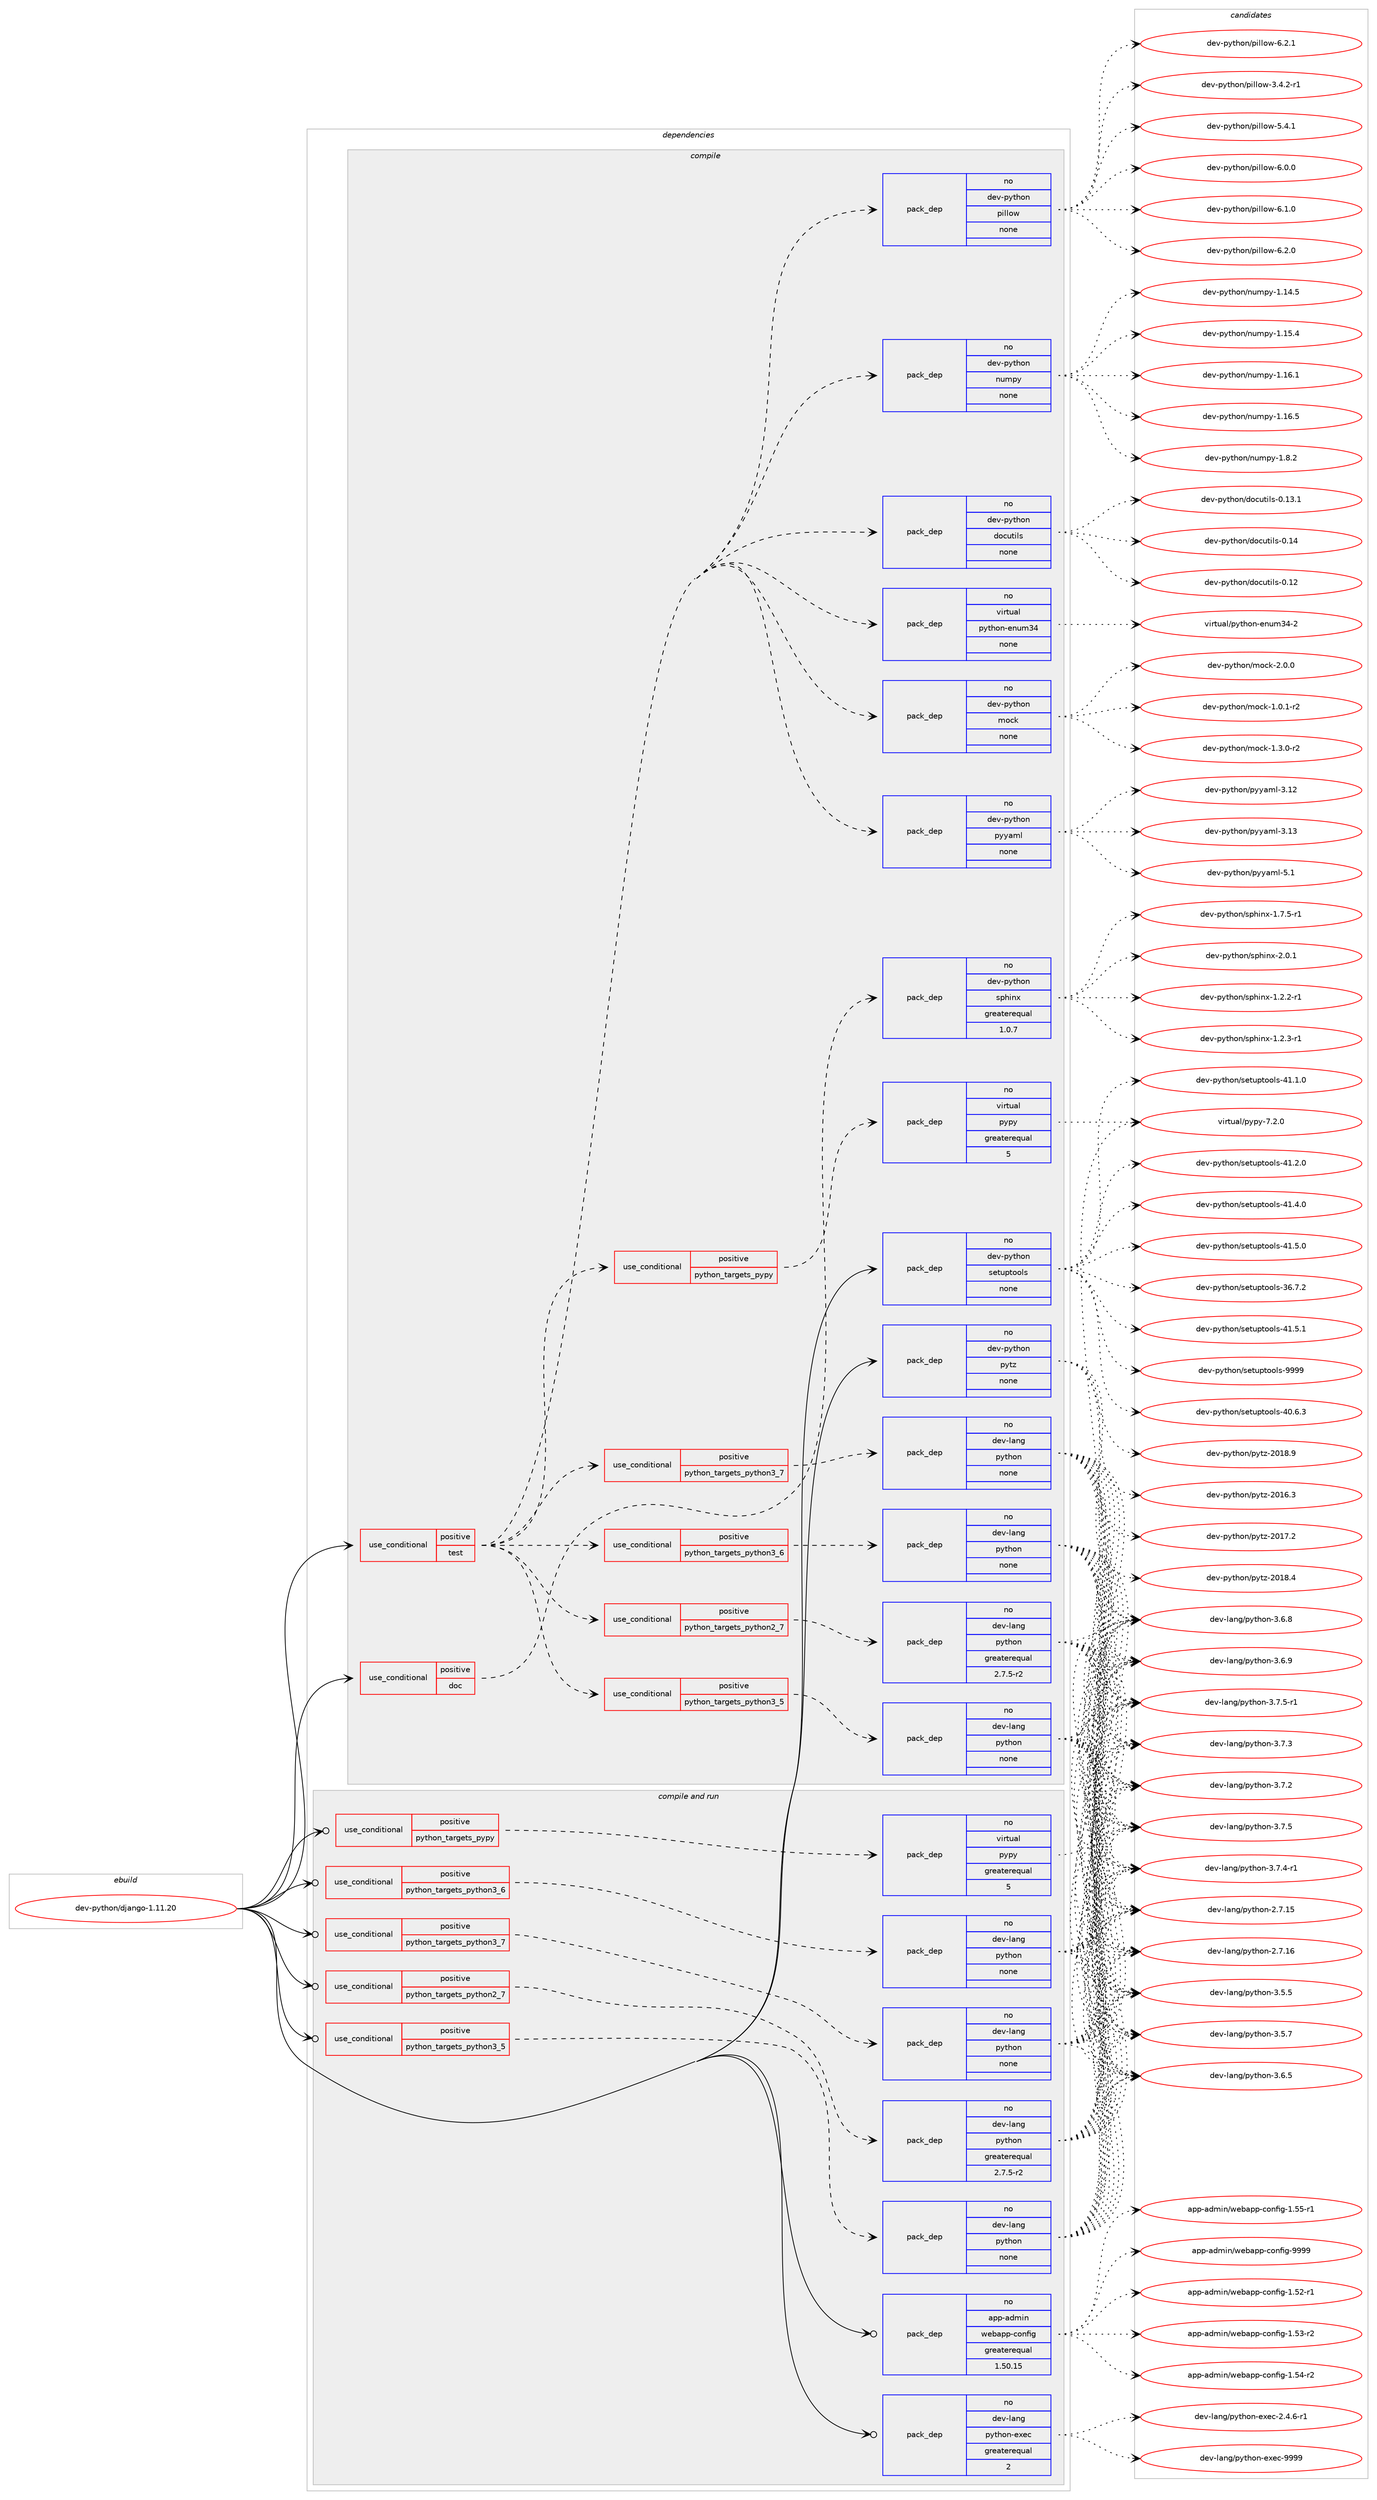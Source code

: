digraph prolog {

# *************
# Graph options
# *************

newrank=true;
concentrate=true;
compound=true;
graph [rankdir=LR,fontname=Helvetica,fontsize=10,ranksep=1.5];#, ranksep=2.5, nodesep=0.2];
edge  [arrowhead=vee];
node  [fontname=Helvetica,fontsize=10];

# **********
# The ebuild
# **********

subgraph cluster_leftcol {
color=gray;
rank=same;
label=<<i>ebuild</i>>;
id [label="dev-python/django-1.11.20", color=red, width=4, href="../dev-python/django-1.11.20.svg"];
}

# ****************
# The dependencies
# ****************

subgraph cluster_midcol {
color=gray;
label=<<i>dependencies</i>>;
subgraph cluster_compile {
fillcolor="#eeeeee";
style=filled;
label=<<i>compile</i>>;
subgraph cond138447 {
dependency601626 [label=<<TABLE BORDER="0" CELLBORDER="1" CELLSPACING="0" CELLPADDING="4"><TR><TD ROWSPAN="3" CELLPADDING="10">use_conditional</TD></TR><TR><TD>positive</TD></TR><TR><TD>doc</TD></TR></TABLE>>, shape=none, color=red];
subgraph pack451385 {
dependency601627 [label=<<TABLE BORDER="0" CELLBORDER="1" CELLSPACING="0" CELLPADDING="4" WIDTH="220"><TR><TD ROWSPAN="6" CELLPADDING="30">pack_dep</TD></TR><TR><TD WIDTH="110">no</TD></TR><TR><TD>dev-python</TD></TR><TR><TD>sphinx</TD></TR><TR><TD>greaterequal</TD></TR><TR><TD>1.0.7</TD></TR></TABLE>>, shape=none, color=blue];
}
dependency601626:e -> dependency601627:w [weight=20,style="dashed",arrowhead="vee"];
}
id:e -> dependency601626:w [weight=20,style="solid",arrowhead="vee"];
subgraph cond138448 {
dependency601628 [label=<<TABLE BORDER="0" CELLBORDER="1" CELLSPACING="0" CELLPADDING="4"><TR><TD ROWSPAN="3" CELLPADDING="10">use_conditional</TD></TR><TR><TD>positive</TD></TR><TR><TD>test</TD></TR></TABLE>>, shape=none, color=red];
subgraph cond138449 {
dependency601629 [label=<<TABLE BORDER="0" CELLBORDER="1" CELLSPACING="0" CELLPADDING="4"><TR><TD ROWSPAN="3" CELLPADDING="10">use_conditional</TD></TR><TR><TD>positive</TD></TR><TR><TD>python_targets_pypy</TD></TR></TABLE>>, shape=none, color=red];
subgraph pack451386 {
dependency601630 [label=<<TABLE BORDER="0" CELLBORDER="1" CELLSPACING="0" CELLPADDING="4" WIDTH="220"><TR><TD ROWSPAN="6" CELLPADDING="30">pack_dep</TD></TR><TR><TD WIDTH="110">no</TD></TR><TR><TD>virtual</TD></TR><TR><TD>pypy</TD></TR><TR><TD>greaterequal</TD></TR><TR><TD>5</TD></TR></TABLE>>, shape=none, color=blue];
}
dependency601629:e -> dependency601630:w [weight=20,style="dashed",arrowhead="vee"];
}
dependency601628:e -> dependency601629:w [weight=20,style="dashed",arrowhead="vee"];
subgraph cond138450 {
dependency601631 [label=<<TABLE BORDER="0" CELLBORDER="1" CELLSPACING="0" CELLPADDING="4"><TR><TD ROWSPAN="3" CELLPADDING="10">use_conditional</TD></TR><TR><TD>positive</TD></TR><TR><TD>python_targets_python2_7</TD></TR></TABLE>>, shape=none, color=red];
subgraph pack451387 {
dependency601632 [label=<<TABLE BORDER="0" CELLBORDER="1" CELLSPACING="0" CELLPADDING="4" WIDTH="220"><TR><TD ROWSPAN="6" CELLPADDING="30">pack_dep</TD></TR><TR><TD WIDTH="110">no</TD></TR><TR><TD>dev-lang</TD></TR><TR><TD>python</TD></TR><TR><TD>greaterequal</TD></TR><TR><TD>2.7.5-r2</TD></TR></TABLE>>, shape=none, color=blue];
}
dependency601631:e -> dependency601632:w [weight=20,style="dashed",arrowhead="vee"];
}
dependency601628:e -> dependency601631:w [weight=20,style="dashed",arrowhead="vee"];
subgraph cond138451 {
dependency601633 [label=<<TABLE BORDER="0" CELLBORDER="1" CELLSPACING="0" CELLPADDING="4"><TR><TD ROWSPAN="3" CELLPADDING="10">use_conditional</TD></TR><TR><TD>positive</TD></TR><TR><TD>python_targets_python3_5</TD></TR></TABLE>>, shape=none, color=red];
subgraph pack451388 {
dependency601634 [label=<<TABLE BORDER="0" CELLBORDER="1" CELLSPACING="0" CELLPADDING="4" WIDTH="220"><TR><TD ROWSPAN="6" CELLPADDING="30">pack_dep</TD></TR><TR><TD WIDTH="110">no</TD></TR><TR><TD>dev-lang</TD></TR><TR><TD>python</TD></TR><TR><TD>none</TD></TR><TR><TD></TD></TR></TABLE>>, shape=none, color=blue];
}
dependency601633:e -> dependency601634:w [weight=20,style="dashed",arrowhead="vee"];
}
dependency601628:e -> dependency601633:w [weight=20,style="dashed",arrowhead="vee"];
subgraph cond138452 {
dependency601635 [label=<<TABLE BORDER="0" CELLBORDER="1" CELLSPACING="0" CELLPADDING="4"><TR><TD ROWSPAN="3" CELLPADDING="10">use_conditional</TD></TR><TR><TD>positive</TD></TR><TR><TD>python_targets_python3_6</TD></TR></TABLE>>, shape=none, color=red];
subgraph pack451389 {
dependency601636 [label=<<TABLE BORDER="0" CELLBORDER="1" CELLSPACING="0" CELLPADDING="4" WIDTH="220"><TR><TD ROWSPAN="6" CELLPADDING="30">pack_dep</TD></TR><TR><TD WIDTH="110">no</TD></TR><TR><TD>dev-lang</TD></TR><TR><TD>python</TD></TR><TR><TD>none</TD></TR><TR><TD></TD></TR></TABLE>>, shape=none, color=blue];
}
dependency601635:e -> dependency601636:w [weight=20,style="dashed",arrowhead="vee"];
}
dependency601628:e -> dependency601635:w [weight=20,style="dashed",arrowhead="vee"];
subgraph cond138453 {
dependency601637 [label=<<TABLE BORDER="0" CELLBORDER="1" CELLSPACING="0" CELLPADDING="4"><TR><TD ROWSPAN="3" CELLPADDING="10">use_conditional</TD></TR><TR><TD>positive</TD></TR><TR><TD>python_targets_python3_7</TD></TR></TABLE>>, shape=none, color=red];
subgraph pack451390 {
dependency601638 [label=<<TABLE BORDER="0" CELLBORDER="1" CELLSPACING="0" CELLPADDING="4" WIDTH="220"><TR><TD ROWSPAN="6" CELLPADDING="30">pack_dep</TD></TR><TR><TD WIDTH="110">no</TD></TR><TR><TD>dev-lang</TD></TR><TR><TD>python</TD></TR><TR><TD>none</TD></TR><TR><TD></TD></TR></TABLE>>, shape=none, color=blue];
}
dependency601637:e -> dependency601638:w [weight=20,style="dashed",arrowhead="vee"];
}
dependency601628:e -> dependency601637:w [weight=20,style="dashed",arrowhead="vee"];
subgraph pack451391 {
dependency601639 [label=<<TABLE BORDER="0" CELLBORDER="1" CELLSPACING="0" CELLPADDING="4" WIDTH="220"><TR><TD ROWSPAN="6" CELLPADDING="30">pack_dep</TD></TR><TR><TD WIDTH="110">no</TD></TR><TR><TD>dev-python</TD></TR><TR><TD>docutils</TD></TR><TR><TD>none</TD></TR><TR><TD></TD></TR></TABLE>>, shape=none, color=blue];
}
dependency601628:e -> dependency601639:w [weight=20,style="dashed",arrowhead="vee"];
subgraph pack451392 {
dependency601640 [label=<<TABLE BORDER="0" CELLBORDER="1" CELLSPACING="0" CELLPADDING="4" WIDTH="220"><TR><TD ROWSPAN="6" CELLPADDING="30">pack_dep</TD></TR><TR><TD WIDTH="110">no</TD></TR><TR><TD>dev-python</TD></TR><TR><TD>numpy</TD></TR><TR><TD>none</TD></TR><TR><TD></TD></TR></TABLE>>, shape=none, color=blue];
}
dependency601628:e -> dependency601640:w [weight=20,style="dashed",arrowhead="vee"];
subgraph pack451393 {
dependency601641 [label=<<TABLE BORDER="0" CELLBORDER="1" CELLSPACING="0" CELLPADDING="4" WIDTH="220"><TR><TD ROWSPAN="6" CELLPADDING="30">pack_dep</TD></TR><TR><TD WIDTH="110">no</TD></TR><TR><TD>dev-python</TD></TR><TR><TD>pillow</TD></TR><TR><TD>none</TD></TR><TR><TD></TD></TR></TABLE>>, shape=none, color=blue];
}
dependency601628:e -> dependency601641:w [weight=20,style="dashed",arrowhead="vee"];
subgraph pack451394 {
dependency601642 [label=<<TABLE BORDER="0" CELLBORDER="1" CELLSPACING="0" CELLPADDING="4" WIDTH="220"><TR><TD ROWSPAN="6" CELLPADDING="30">pack_dep</TD></TR><TR><TD WIDTH="110">no</TD></TR><TR><TD>dev-python</TD></TR><TR><TD>pyyaml</TD></TR><TR><TD>none</TD></TR><TR><TD></TD></TR></TABLE>>, shape=none, color=blue];
}
dependency601628:e -> dependency601642:w [weight=20,style="dashed",arrowhead="vee"];
subgraph pack451395 {
dependency601643 [label=<<TABLE BORDER="0" CELLBORDER="1" CELLSPACING="0" CELLPADDING="4" WIDTH="220"><TR><TD ROWSPAN="6" CELLPADDING="30">pack_dep</TD></TR><TR><TD WIDTH="110">no</TD></TR><TR><TD>dev-python</TD></TR><TR><TD>mock</TD></TR><TR><TD>none</TD></TR><TR><TD></TD></TR></TABLE>>, shape=none, color=blue];
}
dependency601628:e -> dependency601643:w [weight=20,style="dashed",arrowhead="vee"];
subgraph pack451396 {
dependency601644 [label=<<TABLE BORDER="0" CELLBORDER="1" CELLSPACING="0" CELLPADDING="4" WIDTH="220"><TR><TD ROWSPAN="6" CELLPADDING="30">pack_dep</TD></TR><TR><TD WIDTH="110">no</TD></TR><TR><TD>virtual</TD></TR><TR><TD>python-enum34</TD></TR><TR><TD>none</TD></TR><TR><TD></TD></TR></TABLE>>, shape=none, color=blue];
}
dependency601628:e -> dependency601644:w [weight=20,style="dashed",arrowhead="vee"];
}
id:e -> dependency601628:w [weight=20,style="solid",arrowhead="vee"];
subgraph pack451397 {
dependency601645 [label=<<TABLE BORDER="0" CELLBORDER="1" CELLSPACING="0" CELLPADDING="4" WIDTH="220"><TR><TD ROWSPAN="6" CELLPADDING="30">pack_dep</TD></TR><TR><TD WIDTH="110">no</TD></TR><TR><TD>dev-python</TD></TR><TR><TD>pytz</TD></TR><TR><TD>none</TD></TR><TR><TD></TD></TR></TABLE>>, shape=none, color=blue];
}
id:e -> dependency601645:w [weight=20,style="solid",arrowhead="vee"];
subgraph pack451398 {
dependency601646 [label=<<TABLE BORDER="0" CELLBORDER="1" CELLSPACING="0" CELLPADDING="4" WIDTH="220"><TR><TD ROWSPAN="6" CELLPADDING="30">pack_dep</TD></TR><TR><TD WIDTH="110">no</TD></TR><TR><TD>dev-python</TD></TR><TR><TD>setuptools</TD></TR><TR><TD>none</TD></TR><TR><TD></TD></TR></TABLE>>, shape=none, color=blue];
}
id:e -> dependency601646:w [weight=20,style="solid",arrowhead="vee"];
}
subgraph cluster_compileandrun {
fillcolor="#eeeeee";
style=filled;
label=<<i>compile and run</i>>;
subgraph cond138454 {
dependency601647 [label=<<TABLE BORDER="0" CELLBORDER="1" CELLSPACING="0" CELLPADDING="4"><TR><TD ROWSPAN="3" CELLPADDING="10">use_conditional</TD></TR><TR><TD>positive</TD></TR><TR><TD>python_targets_pypy</TD></TR></TABLE>>, shape=none, color=red];
subgraph pack451399 {
dependency601648 [label=<<TABLE BORDER="0" CELLBORDER="1" CELLSPACING="0" CELLPADDING="4" WIDTH="220"><TR><TD ROWSPAN="6" CELLPADDING="30">pack_dep</TD></TR><TR><TD WIDTH="110">no</TD></TR><TR><TD>virtual</TD></TR><TR><TD>pypy</TD></TR><TR><TD>greaterequal</TD></TR><TR><TD>5</TD></TR></TABLE>>, shape=none, color=blue];
}
dependency601647:e -> dependency601648:w [weight=20,style="dashed",arrowhead="vee"];
}
id:e -> dependency601647:w [weight=20,style="solid",arrowhead="odotvee"];
subgraph cond138455 {
dependency601649 [label=<<TABLE BORDER="0" CELLBORDER="1" CELLSPACING="0" CELLPADDING="4"><TR><TD ROWSPAN="3" CELLPADDING="10">use_conditional</TD></TR><TR><TD>positive</TD></TR><TR><TD>python_targets_python2_7</TD></TR></TABLE>>, shape=none, color=red];
subgraph pack451400 {
dependency601650 [label=<<TABLE BORDER="0" CELLBORDER="1" CELLSPACING="0" CELLPADDING="4" WIDTH="220"><TR><TD ROWSPAN="6" CELLPADDING="30">pack_dep</TD></TR><TR><TD WIDTH="110">no</TD></TR><TR><TD>dev-lang</TD></TR><TR><TD>python</TD></TR><TR><TD>greaterequal</TD></TR><TR><TD>2.7.5-r2</TD></TR></TABLE>>, shape=none, color=blue];
}
dependency601649:e -> dependency601650:w [weight=20,style="dashed",arrowhead="vee"];
}
id:e -> dependency601649:w [weight=20,style="solid",arrowhead="odotvee"];
subgraph cond138456 {
dependency601651 [label=<<TABLE BORDER="0" CELLBORDER="1" CELLSPACING="0" CELLPADDING="4"><TR><TD ROWSPAN="3" CELLPADDING="10">use_conditional</TD></TR><TR><TD>positive</TD></TR><TR><TD>python_targets_python3_5</TD></TR></TABLE>>, shape=none, color=red];
subgraph pack451401 {
dependency601652 [label=<<TABLE BORDER="0" CELLBORDER="1" CELLSPACING="0" CELLPADDING="4" WIDTH="220"><TR><TD ROWSPAN="6" CELLPADDING="30">pack_dep</TD></TR><TR><TD WIDTH="110">no</TD></TR><TR><TD>dev-lang</TD></TR><TR><TD>python</TD></TR><TR><TD>none</TD></TR><TR><TD></TD></TR></TABLE>>, shape=none, color=blue];
}
dependency601651:e -> dependency601652:w [weight=20,style="dashed",arrowhead="vee"];
}
id:e -> dependency601651:w [weight=20,style="solid",arrowhead="odotvee"];
subgraph cond138457 {
dependency601653 [label=<<TABLE BORDER="0" CELLBORDER="1" CELLSPACING="0" CELLPADDING="4"><TR><TD ROWSPAN="3" CELLPADDING="10">use_conditional</TD></TR><TR><TD>positive</TD></TR><TR><TD>python_targets_python3_6</TD></TR></TABLE>>, shape=none, color=red];
subgraph pack451402 {
dependency601654 [label=<<TABLE BORDER="0" CELLBORDER="1" CELLSPACING="0" CELLPADDING="4" WIDTH="220"><TR><TD ROWSPAN="6" CELLPADDING="30">pack_dep</TD></TR><TR><TD WIDTH="110">no</TD></TR><TR><TD>dev-lang</TD></TR><TR><TD>python</TD></TR><TR><TD>none</TD></TR><TR><TD></TD></TR></TABLE>>, shape=none, color=blue];
}
dependency601653:e -> dependency601654:w [weight=20,style="dashed",arrowhead="vee"];
}
id:e -> dependency601653:w [weight=20,style="solid",arrowhead="odotvee"];
subgraph cond138458 {
dependency601655 [label=<<TABLE BORDER="0" CELLBORDER="1" CELLSPACING="0" CELLPADDING="4"><TR><TD ROWSPAN="3" CELLPADDING="10">use_conditional</TD></TR><TR><TD>positive</TD></TR><TR><TD>python_targets_python3_7</TD></TR></TABLE>>, shape=none, color=red];
subgraph pack451403 {
dependency601656 [label=<<TABLE BORDER="0" CELLBORDER="1" CELLSPACING="0" CELLPADDING="4" WIDTH="220"><TR><TD ROWSPAN="6" CELLPADDING="30">pack_dep</TD></TR><TR><TD WIDTH="110">no</TD></TR><TR><TD>dev-lang</TD></TR><TR><TD>python</TD></TR><TR><TD>none</TD></TR><TR><TD></TD></TR></TABLE>>, shape=none, color=blue];
}
dependency601655:e -> dependency601656:w [weight=20,style="dashed",arrowhead="vee"];
}
id:e -> dependency601655:w [weight=20,style="solid",arrowhead="odotvee"];
subgraph pack451404 {
dependency601657 [label=<<TABLE BORDER="0" CELLBORDER="1" CELLSPACING="0" CELLPADDING="4" WIDTH="220"><TR><TD ROWSPAN="6" CELLPADDING="30">pack_dep</TD></TR><TR><TD WIDTH="110">no</TD></TR><TR><TD>app-admin</TD></TR><TR><TD>webapp-config</TD></TR><TR><TD>greaterequal</TD></TR><TR><TD>1.50.15</TD></TR></TABLE>>, shape=none, color=blue];
}
id:e -> dependency601657:w [weight=20,style="solid",arrowhead="odotvee"];
subgraph pack451405 {
dependency601658 [label=<<TABLE BORDER="0" CELLBORDER="1" CELLSPACING="0" CELLPADDING="4" WIDTH="220"><TR><TD ROWSPAN="6" CELLPADDING="30">pack_dep</TD></TR><TR><TD WIDTH="110">no</TD></TR><TR><TD>dev-lang</TD></TR><TR><TD>python-exec</TD></TR><TR><TD>greaterequal</TD></TR><TR><TD>2</TD></TR></TABLE>>, shape=none, color=blue];
}
id:e -> dependency601658:w [weight=20,style="solid",arrowhead="odotvee"];
}
subgraph cluster_run {
fillcolor="#eeeeee";
style=filled;
label=<<i>run</i>>;
}
}

# **************
# The candidates
# **************

subgraph cluster_choices {
rank=same;
color=gray;
label=<<i>candidates</i>>;

subgraph choice451385 {
color=black;
nodesep=1;
choice10010111845112121116104111110471151121041051101204549465046504511449 [label="dev-python/sphinx-1.2.2-r1", color=red, width=4,href="../dev-python/sphinx-1.2.2-r1.svg"];
choice10010111845112121116104111110471151121041051101204549465046514511449 [label="dev-python/sphinx-1.2.3-r1", color=red, width=4,href="../dev-python/sphinx-1.2.3-r1.svg"];
choice10010111845112121116104111110471151121041051101204549465546534511449 [label="dev-python/sphinx-1.7.5-r1", color=red, width=4,href="../dev-python/sphinx-1.7.5-r1.svg"];
choice1001011184511212111610411111047115112104105110120455046484649 [label="dev-python/sphinx-2.0.1", color=red, width=4,href="../dev-python/sphinx-2.0.1.svg"];
dependency601627:e -> choice10010111845112121116104111110471151121041051101204549465046504511449:w [style=dotted,weight="100"];
dependency601627:e -> choice10010111845112121116104111110471151121041051101204549465046514511449:w [style=dotted,weight="100"];
dependency601627:e -> choice10010111845112121116104111110471151121041051101204549465546534511449:w [style=dotted,weight="100"];
dependency601627:e -> choice1001011184511212111610411111047115112104105110120455046484649:w [style=dotted,weight="100"];
}
subgraph choice451386 {
color=black;
nodesep=1;
choice1181051141161179710847112121112121455546504648 [label="virtual/pypy-7.2.0", color=red, width=4,href="../virtual/pypy-7.2.0.svg"];
dependency601630:e -> choice1181051141161179710847112121112121455546504648:w [style=dotted,weight="100"];
}
subgraph choice451387 {
color=black;
nodesep=1;
choice10010111845108971101034711212111610411111045504655464953 [label="dev-lang/python-2.7.15", color=red, width=4,href="../dev-lang/python-2.7.15.svg"];
choice10010111845108971101034711212111610411111045504655464954 [label="dev-lang/python-2.7.16", color=red, width=4,href="../dev-lang/python-2.7.16.svg"];
choice100101118451089711010347112121116104111110455146534653 [label="dev-lang/python-3.5.5", color=red, width=4,href="../dev-lang/python-3.5.5.svg"];
choice100101118451089711010347112121116104111110455146534655 [label="dev-lang/python-3.5.7", color=red, width=4,href="../dev-lang/python-3.5.7.svg"];
choice100101118451089711010347112121116104111110455146544653 [label="dev-lang/python-3.6.5", color=red, width=4,href="../dev-lang/python-3.6.5.svg"];
choice100101118451089711010347112121116104111110455146544656 [label="dev-lang/python-3.6.8", color=red, width=4,href="../dev-lang/python-3.6.8.svg"];
choice100101118451089711010347112121116104111110455146544657 [label="dev-lang/python-3.6.9", color=red, width=4,href="../dev-lang/python-3.6.9.svg"];
choice100101118451089711010347112121116104111110455146554650 [label="dev-lang/python-3.7.2", color=red, width=4,href="../dev-lang/python-3.7.2.svg"];
choice100101118451089711010347112121116104111110455146554651 [label="dev-lang/python-3.7.3", color=red, width=4,href="../dev-lang/python-3.7.3.svg"];
choice1001011184510897110103471121211161041111104551465546524511449 [label="dev-lang/python-3.7.4-r1", color=red, width=4,href="../dev-lang/python-3.7.4-r1.svg"];
choice100101118451089711010347112121116104111110455146554653 [label="dev-lang/python-3.7.5", color=red, width=4,href="../dev-lang/python-3.7.5.svg"];
choice1001011184510897110103471121211161041111104551465546534511449 [label="dev-lang/python-3.7.5-r1", color=red, width=4,href="../dev-lang/python-3.7.5-r1.svg"];
dependency601632:e -> choice10010111845108971101034711212111610411111045504655464953:w [style=dotted,weight="100"];
dependency601632:e -> choice10010111845108971101034711212111610411111045504655464954:w [style=dotted,weight="100"];
dependency601632:e -> choice100101118451089711010347112121116104111110455146534653:w [style=dotted,weight="100"];
dependency601632:e -> choice100101118451089711010347112121116104111110455146534655:w [style=dotted,weight="100"];
dependency601632:e -> choice100101118451089711010347112121116104111110455146544653:w [style=dotted,weight="100"];
dependency601632:e -> choice100101118451089711010347112121116104111110455146544656:w [style=dotted,weight="100"];
dependency601632:e -> choice100101118451089711010347112121116104111110455146544657:w [style=dotted,weight="100"];
dependency601632:e -> choice100101118451089711010347112121116104111110455146554650:w [style=dotted,weight="100"];
dependency601632:e -> choice100101118451089711010347112121116104111110455146554651:w [style=dotted,weight="100"];
dependency601632:e -> choice1001011184510897110103471121211161041111104551465546524511449:w [style=dotted,weight="100"];
dependency601632:e -> choice100101118451089711010347112121116104111110455146554653:w [style=dotted,weight="100"];
dependency601632:e -> choice1001011184510897110103471121211161041111104551465546534511449:w [style=dotted,weight="100"];
}
subgraph choice451388 {
color=black;
nodesep=1;
choice10010111845108971101034711212111610411111045504655464953 [label="dev-lang/python-2.7.15", color=red, width=4,href="../dev-lang/python-2.7.15.svg"];
choice10010111845108971101034711212111610411111045504655464954 [label="dev-lang/python-2.7.16", color=red, width=4,href="../dev-lang/python-2.7.16.svg"];
choice100101118451089711010347112121116104111110455146534653 [label="dev-lang/python-3.5.5", color=red, width=4,href="../dev-lang/python-3.5.5.svg"];
choice100101118451089711010347112121116104111110455146534655 [label="dev-lang/python-3.5.7", color=red, width=4,href="../dev-lang/python-3.5.7.svg"];
choice100101118451089711010347112121116104111110455146544653 [label="dev-lang/python-3.6.5", color=red, width=4,href="../dev-lang/python-3.6.5.svg"];
choice100101118451089711010347112121116104111110455146544656 [label="dev-lang/python-3.6.8", color=red, width=4,href="../dev-lang/python-3.6.8.svg"];
choice100101118451089711010347112121116104111110455146544657 [label="dev-lang/python-3.6.9", color=red, width=4,href="../dev-lang/python-3.6.9.svg"];
choice100101118451089711010347112121116104111110455146554650 [label="dev-lang/python-3.7.2", color=red, width=4,href="../dev-lang/python-3.7.2.svg"];
choice100101118451089711010347112121116104111110455146554651 [label="dev-lang/python-3.7.3", color=red, width=4,href="../dev-lang/python-3.7.3.svg"];
choice1001011184510897110103471121211161041111104551465546524511449 [label="dev-lang/python-3.7.4-r1", color=red, width=4,href="../dev-lang/python-3.7.4-r1.svg"];
choice100101118451089711010347112121116104111110455146554653 [label="dev-lang/python-3.7.5", color=red, width=4,href="../dev-lang/python-3.7.5.svg"];
choice1001011184510897110103471121211161041111104551465546534511449 [label="dev-lang/python-3.7.5-r1", color=red, width=4,href="../dev-lang/python-3.7.5-r1.svg"];
dependency601634:e -> choice10010111845108971101034711212111610411111045504655464953:w [style=dotted,weight="100"];
dependency601634:e -> choice10010111845108971101034711212111610411111045504655464954:w [style=dotted,weight="100"];
dependency601634:e -> choice100101118451089711010347112121116104111110455146534653:w [style=dotted,weight="100"];
dependency601634:e -> choice100101118451089711010347112121116104111110455146534655:w [style=dotted,weight="100"];
dependency601634:e -> choice100101118451089711010347112121116104111110455146544653:w [style=dotted,weight="100"];
dependency601634:e -> choice100101118451089711010347112121116104111110455146544656:w [style=dotted,weight="100"];
dependency601634:e -> choice100101118451089711010347112121116104111110455146544657:w [style=dotted,weight="100"];
dependency601634:e -> choice100101118451089711010347112121116104111110455146554650:w [style=dotted,weight="100"];
dependency601634:e -> choice100101118451089711010347112121116104111110455146554651:w [style=dotted,weight="100"];
dependency601634:e -> choice1001011184510897110103471121211161041111104551465546524511449:w [style=dotted,weight="100"];
dependency601634:e -> choice100101118451089711010347112121116104111110455146554653:w [style=dotted,weight="100"];
dependency601634:e -> choice1001011184510897110103471121211161041111104551465546534511449:w [style=dotted,weight="100"];
}
subgraph choice451389 {
color=black;
nodesep=1;
choice10010111845108971101034711212111610411111045504655464953 [label="dev-lang/python-2.7.15", color=red, width=4,href="../dev-lang/python-2.7.15.svg"];
choice10010111845108971101034711212111610411111045504655464954 [label="dev-lang/python-2.7.16", color=red, width=4,href="../dev-lang/python-2.7.16.svg"];
choice100101118451089711010347112121116104111110455146534653 [label="dev-lang/python-3.5.5", color=red, width=4,href="../dev-lang/python-3.5.5.svg"];
choice100101118451089711010347112121116104111110455146534655 [label="dev-lang/python-3.5.7", color=red, width=4,href="../dev-lang/python-3.5.7.svg"];
choice100101118451089711010347112121116104111110455146544653 [label="dev-lang/python-3.6.5", color=red, width=4,href="../dev-lang/python-3.6.5.svg"];
choice100101118451089711010347112121116104111110455146544656 [label="dev-lang/python-3.6.8", color=red, width=4,href="../dev-lang/python-3.6.8.svg"];
choice100101118451089711010347112121116104111110455146544657 [label="dev-lang/python-3.6.9", color=red, width=4,href="../dev-lang/python-3.6.9.svg"];
choice100101118451089711010347112121116104111110455146554650 [label="dev-lang/python-3.7.2", color=red, width=4,href="../dev-lang/python-3.7.2.svg"];
choice100101118451089711010347112121116104111110455146554651 [label="dev-lang/python-3.7.3", color=red, width=4,href="../dev-lang/python-3.7.3.svg"];
choice1001011184510897110103471121211161041111104551465546524511449 [label="dev-lang/python-3.7.4-r1", color=red, width=4,href="../dev-lang/python-3.7.4-r1.svg"];
choice100101118451089711010347112121116104111110455146554653 [label="dev-lang/python-3.7.5", color=red, width=4,href="../dev-lang/python-3.7.5.svg"];
choice1001011184510897110103471121211161041111104551465546534511449 [label="dev-lang/python-3.7.5-r1", color=red, width=4,href="../dev-lang/python-3.7.5-r1.svg"];
dependency601636:e -> choice10010111845108971101034711212111610411111045504655464953:w [style=dotted,weight="100"];
dependency601636:e -> choice10010111845108971101034711212111610411111045504655464954:w [style=dotted,weight="100"];
dependency601636:e -> choice100101118451089711010347112121116104111110455146534653:w [style=dotted,weight="100"];
dependency601636:e -> choice100101118451089711010347112121116104111110455146534655:w [style=dotted,weight="100"];
dependency601636:e -> choice100101118451089711010347112121116104111110455146544653:w [style=dotted,weight="100"];
dependency601636:e -> choice100101118451089711010347112121116104111110455146544656:w [style=dotted,weight="100"];
dependency601636:e -> choice100101118451089711010347112121116104111110455146544657:w [style=dotted,weight="100"];
dependency601636:e -> choice100101118451089711010347112121116104111110455146554650:w [style=dotted,weight="100"];
dependency601636:e -> choice100101118451089711010347112121116104111110455146554651:w [style=dotted,weight="100"];
dependency601636:e -> choice1001011184510897110103471121211161041111104551465546524511449:w [style=dotted,weight="100"];
dependency601636:e -> choice100101118451089711010347112121116104111110455146554653:w [style=dotted,weight="100"];
dependency601636:e -> choice1001011184510897110103471121211161041111104551465546534511449:w [style=dotted,weight="100"];
}
subgraph choice451390 {
color=black;
nodesep=1;
choice10010111845108971101034711212111610411111045504655464953 [label="dev-lang/python-2.7.15", color=red, width=4,href="../dev-lang/python-2.7.15.svg"];
choice10010111845108971101034711212111610411111045504655464954 [label="dev-lang/python-2.7.16", color=red, width=4,href="../dev-lang/python-2.7.16.svg"];
choice100101118451089711010347112121116104111110455146534653 [label="dev-lang/python-3.5.5", color=red, width=4,href="../dev-lang/python-3.5.5.svg"];
choice100101118451089711010347112121116104111110455146534655 [label="dev-lang/python-3.5.7", color=red, width=4,href="../dev-lang/python-3.5.7.svg"];
choice100101118451089711010347112121116104111110455146544653 [label="dev-lang/python-3.6.5", color=red, width=4,href="../dev-lang/python-3.6.5.svg"];
choice100101118451089711010347112121116104111110455146544656 [label="dev-lang/python-3.6.8", color=red, width=4,href="../dev-lang/python-3.6.8.svg"];
choice100101118451089711010347112121116104111110455146544657 [label="dev-lang/python-3.6.9", color=red, width=4,href="../dev-lang/python-3.6.9.svg"];
choice100101118451089711010347112121116104111110455146554650 [label="dev-lang/python-3.7.2", color=red, width=4,href="../dev-lang/python-3.7.2.svg"];
choice100101118451089711010347112121116104111110455146554651 [label="dev-lang/python-3.7.3", color=red, width=4,href="../dev-lang/python-3.7.3.svg"];
choice1001011184510897110103471121211161041111104551465546524511449 [label="dev-lang/python-3.7.4-r1", color=red, width=4,href="../dev-lang/python-3.7.4-r1.svg"];
choice100101118451089711010347112121116104111110455146554653 [label="dev-lang/python-3.7.5", color=red, width=4,href="../dev-lang/python-3.7.5.svg"];
choice1001011184510897110103471121211161041111104551465546534511449 [label="dev-lang/python-3.7.5-r1", color=red, width=4,href="../dev-lang/python-3.7.5-r1.svg"];
dependency601638:e -> choice10010111845108971101034711212111610411111045504655464953:w [style=dotted,weight="100"];
dependency601638:e -> choice10010111845108971101034711212111610411111045504655464954:w [style=dotted,weight="100"];
dependency601638:e -> choice100101118451089711010347112121116104111110455146534653:w [style=dotted,weight="100"];
dependency601638:e -> choice100101118451089711010347112121116104111110455146534655:w [style=dotted,weight="100"];
dependency601638:e -> choice100101118451089711010347112121116104111110455146544653:w [style=dotted,weight="100"];
dependency601638:e -> choice100101118451089711010347112121116104111110455146544656:w [style=dotted,weight="100"];
dependency601638:e -> choice100101118451089711010347112121116104111110455146544657:w [style=dotted,weight="100"];
dependency601638:e -> choice100101118451089711010347112121116104111110455146554650:w [style=dotted,weight="100"];
dependency601638:e -> choice100101118451089711010347112121116104111110455146554651:w [style=dotted,weight="100"];
dependency601638:e -> choice1001011184510897110103471121211161041111104551465546524511449:w [style=dotted,weight="100"];
dependency601638:e -> choice100101118451089711010347112121116104111110455146554653:w [style=dotted,weight="100"];
dependency601638:e -> choice1001011184510897110103471121211161041111104551465546534511449:w [style=dotted,weight="100"];
}
subgraph choice451391 {
color=black;
nodesep=1;
choice1001011184511212111610411111047100111991171161051081154548464950 [label="dev-python/docutils-0.12", color=red, width=4,href="../dev-python/docutils-0.12.svg"];
choice10010111845112121116104111110471001119911711610510811545484649514649 [label="dev-python/docutils-0.13.1", color=red, width=4,href="../dev-python/docutils-0.13.1.svg"];
choice1001011184511212111610411111047100111991171161051081154548464952 [label="dev-python/docutils-0.14", color=red, width=4,href="../dev-python/docutils-0.14.svg"];
dependency601639:e -> choice1001011184511212111610411111047100111991171161051081154548464950:w [style=dotted,weight="100"];
dependency601639:e -> choice10010111845112121116104111110471001119911711610510811545484649514649:w [style=dotted,weight="100"];
dependency601639:e -> choice1001011184511212111610411111047100111991171161051081154548464952:w [style=dotted,weight="100"];
}
subgraph choice451392 {
color=black;
nodesep=1;
choice100101118451121211161041111104711011710911212145494649524653 [label="dev-python/numpy-1.14.5", color=red, width=4,href="../dev-python/numpy-1.14.5.svg"];
choice100101118451121211161041111104711011710911212145494649534652 [label="dev-python/numpy-1.15.4", color=red, width=4,href="../dev-python/numpy-1.15.4.svg"];
choice100101118451121211161041111104711011710911212145494649544649 [label="dev-python/numpy-1.16.1", color=red, width=4,href="../dev-python/numpy-1.16.1.svg"];
choice100101118451121211161041111104711011710911212145494649544653 [label="dev-python/numpy-1.16.5", color=red, width=4,href="../dev-python/numpy-1.16.5.svg"];
choice1001011184511212111610411111047110117109112121454946564650 [label="dev-python/numpy-1.8.2", color=red, width=4,href="../dev-python/numpy-1.8.2.svg"];
dependency601640:e -> choice100101118451121211161041111104711011710911212145494649524653:w [style=dotted,weight="100"];
dependency601640:e -> choice100101118451121211161041111104711011710911212145494649534652:w [style=dotted,weight="100"];
dependency601640:e -> choice100101118451121211161041111104711011710911212145494649544649:w [style=dotted,weight="100"];
dependency601640:e -> choice100101118451121211161041111104711011710911212145494649544653:w [style=dotted,weight="100"];
dependency601640:e -> choice1001011184511212111610411111047110117109112121454946564650:w [style=dotted,weight="100"];
}
subgraph choice451393 {
color=black;
nodesep=1;
choice10010111845112121116104111110471121051081081111194551465246504511449 [label="dev-python/pillow-3.4.2-r1", color=red, width=4,href="../dev-python/pillow-3.4.2-r1.svg"];
choice1001011184511212111610411111047112105108108111119455346524649 [label="dev-python/pillow-5.4.1", color=red, width=4,href="../dev-python/pillow-5.4.1.svg"];
choice1001011184511212111610411111047112105108108111119455446484648 [label="dev-python/pillow-6.0.0", color=red, width=4,href="../dev-python/pillow-6.0.0.svg"];
choice1001011184511212111610411111047112105108108111119455446494648 [label="dev-python/pillow-6.1.0", color=red, width=4,href="../dev-python/pillow-6.1.0.svg"];
choice1001011184511212111610411111047112105108108111119455446504648 [label="dev-python/pillow-6.2.0", color=red, width=4,href="../dev-python/pillow-6.2.0.svg"];
choice1001011184511212111610411111047112105108108111119455446504649 [label="dev-python/pillow-6.2.1", color=red, width=4,href="../dev-python/pillow-6.2.1.svg"];
dependency601641:e -> choice10010111845112121116104111110471121051081081111194551465246504511449:w [style=dotted,weight="100"];
dependency601641:e -> choice1001011184511212111610411111047112105108108111119455346524649:w [style=dotted,weight="100"];
dependency601641:e -> choice1001011184511212111610411111047112105108108111119455446484648:w [style=dotted,weight="100"];
dependency601641:e -> choice1001011184511212111610411111047112105108108111119455446494648:w [style=dotted,weight="100"];
dependency601641:e -> choice1001011184511212111610411111047112105108108111119455446504648:w [style=dotted,weight="100"];
dependency601641:e -> choice1001011184511212111610411111047112105108108111119455446504649:w [style=dotted,weight="100"];
}
subgraph choice451394 {
color=black;
nodesep=1;
choice1001011184511212111610411111047112121121971091084551464950 [label="dev-python/pyyaml-3.12", color=red, width=4,href="../dev-python/pyyaml-3.12.svg"];
choice1001011184511212111610411111047112121121971091084551464951 [label="dev-python/pyyaml-3.13", color=red, width=4,href="../dev-python/pyyaml-3.13.svg"];
choice10010111845112121116104111110471121211219710910845534649 [label="dev-python/pyyaml-5.1", color=red, width=4,href="../dev-python/pyyaml-5.1.svg"];
dependency601642:e -> choice1001011184511212111610411111047112121121971091084551464950:w [style=dotted,weight="100"];
dependency601642:e -> choice1001011184511212111610411111047112121121971091084551464951:w [style=dotted,weight="100"];
dependency601642:e -> choice10010111845112121116104111110471121211219710910845534649:w [style=dotted,weight="100"];
}
subgraph choice451395 {
color=black;
nodesep=1;
choice1001011184511212111610411111047109111991074549464846494511450 [label="dev-python/mock-1.0.1-r2", color=red, width=4,href="../dev-python/mock-1.0.1-r2.svg"];
choice1001011184511212111610411111047109111991074549465146484511450 [label="dev-python/mock-1.3.0-r2", color=red, width=4,href="../dev-python/mock-1.3.0-r2.svg"];
choice100101118451121211161041111104710911199107455046484648 [label="dev-python/mock-2.0.0", color=red, width=4,href="../dev-python/mock-2.0.0.svg"];
dependency601643:e -> choice1001011184511212111610411111047109111991074549464846494511450:w [style=dotted,weight="100"];
dependency601643:e -> choice1001011184511212111610411111047109111991074549465146484511450:w [style=dotted,weight="100"];
dependency601643:e -> choice100101118451121211161041111104710911199107455046484648:w [style=dotted,weight="100"];
}
subgraph choice451396 {
color=black;
nodesep=1;
choice11810511411611797108471121211161041111104510111011710951524550 [label="virtual/python-enum34-2", color=red, width=4,href="../virtual/python-enum34-2.svg"];
dependency601644:e -> choice11810511411611797108471121211161041111104510111011710951524550:w [style=dotted,weight="100"];
}
subgraph choice451397 {
color=black;
nodesep=1;
choice100101118451121211161041111104711212111612245504849544651 [label="dev-python/pytz-2016.3", color=red, width=4,href="../dev-python/pytz-2016.3.svg"];
choice100101118451121211161041111104711212111612245504849554650 [label="dev-python/pytz-2017.2", color=red, width=4,href="../dev-python/pytz-2017.2.svg"];
choice100101118451121211161041111104711212111612245504849564652 [label="dev-python/pytz-2018.4", color=red, width=4,href="../dev-python/pytz-2018.4.svg"];
choice100101118451121211161041111104711212111612245504849564657 [label="dev-python/pytz-2018.9", color=red, width=4,href="../dev-python/pytz-2018.9.svg"];
dependency601645:e -> choice100101118451121211161041111104711212111612245504849544651:w [style=dotted,weight="100"];
dependency601645:e -> choice100101118451121211161041111104711212111612245504849554650:w [style=dotted,weight="100"];
dependency601645:e -> choice100101118451121211161041111104711212111612245504849564652:w [style=dotted,weight="100"];
dependency601645:e -> choice100101118451121211161041111104711212111612245504849564657:w [style=dotted,weight="100"];
}
subgraph choice451398 {
color=black;
nodesep=1;
choice100101118451121211161041111104711510111611711211611111110811545515446554650 [label="dev-python/setuptools-36.7.2", color=red, width=4,href="../dev-python/setuptools-36.7.2.svg"];
choice100101118451121211161041111104711510111611711211611111110811545524846544651 [label="dev-python/setuptools-40.6.3", color=red, width=4,href="../dev-python/setuptools-40.6.3.svg"];
choice100101118451121211161041111104711510111611711211611111110811545524946494648 [label="dev-python/setuptools-41.1.0", color=red, width=4,href="../dev-python/setuptools-41.1.0.svg"];
choice100101118451121211161041111104711510111611711211611111110811545524946504648 [label="dev-python/setuptools-41.2.0", color=red, width=4,href="../dev-python/setuptools-41.2.0.svg"];
choice100101118451121211161041111104711510111611711211611111110811545524946524648 [label="dev-python/setuptools-41.4.0", color=red, width=4,href="../dev-python/setuptools-41.4.0.svg"];
choice100101118451121211161041111104711510111611711211611111110811545524946534648 [label="dev-python/setuptools-41.5.0", color=red, width=4,href="../dev-python/setuptools-41.5.0.svg"];
choice100101118451121211161041111104711510111611711211611111110811545524946534649 [label="dev-python/setuptools-41.5.1", color=red, width=4,href="../dev-python/setuptools-41.5.1.svg"];
choice10010111845112121116104111110471151011161171121161111111081154557575757 [label="dev-python/setuptools-9999", color=red, width=4,href="../dev-python/setuptools-9999.svg"];
dependency601646:e -> choice100101118451121211161041111104711510111611711211611111110811545515446554650:w [style=dotted,weight="100"];
dependency601646:e -> choice100101118451121211161041111104711510111611711211611111110811545524846544651:w [style=dotted,weight="100"];
dependency601646:e -> choice100101118451121211161041111104711510111611711211611111110811545524946494648:w [style=dotted,weight="100"];
dependency601646:e -> choice100101118451121211161041111104711510111611711211611111110811545524946504648:w [style=dotted,weight="100"];
dependency601646:e -> choice100101118451121211161041111104711510111611711211611111110811545524946524648:w [style=dotted,weight="100"];
dependency601646:e -> choice100101118451121211161041111104711510111611711211611111110811545524946534648:w [style=dotted,weight="100"];
dependency601646:e -> choice100101118451121211161041111104711510111611711211611111110811545524946534649:w [style=dotted,weight="100"];
dependency601646:e -> choice10010111845112121116104111110471151011161171121161111111081154557575757:w [style=dotted,weight="100"];
}
subgraph choice451399 {
color=black;
nodesep=1;
choice1181051141161179710847112121112121455546504648 [label="virtual/pypy-7.2.0", color=red, width=4,href="../virtual/pypy-7.2.0.svg"];
dependency601648:e -> choice1181051141161179710847112121112121455546504648:w [style=dotted,weight="100"];
}
subgraph choice451400 {
color=black;
nodesep=1;
choice10010111845108971101034711212111610411111045504655464953 [label="dev-lang/python-2.7.15", color=red, width=4,href="../dev-lang/python-2.7.15.svg"];
choice10010111845108971101034711212111610411111045504655464954 [label="dev-lang/python-2.7.16", color=red, width=4,href="../dev-lang/python-2.7.16.svg"];
choice100101118451089711010347112121116104111110455146534653 [label="dev-lang/python-3.5.5", color=red, width=4,href="../dev-lang/python-3.5.5.svg"];
choice100101118451089711010347112121116104111110455146534655 [label="dev-lang/python-3.5.7", color=red, width=4,href="../dev-lang/python-3.5.7.svg"];
choice100101118451089711010347112121116104111110455146544653 [label="dev-lang/python-3.6.5", color=red, width=4,href="../dev-lang/python-3.6.5.svg"];
choice100101118451089711010347112121116104111110455146544656 [label="dev-lang/python-3.6.8", color=red, width=4,href="../dev-lang/python-3.6.8.svg"];
choice100101118451089711010347112121116104111110455146544657 [label="dev-lang/python-3.6.9", color=red, width=4,href="../dev-lang/python-3.6.9.svg"];
choice100101118451089711010347112121116104111110455146554650 [label="dev-lang/python-3.7.2", color=red, width=4,href="../dev-lang/python-3.7.2.svg"];
choice100101118451089711010347112121116104111110455146554651 [label="dev-lang/python-3.7.3", color=red, width=4,href="../dev-lang/python-3.7.3.svg"];
choice1001011184510897110103471121211161041111104551465546524511449 [label="dev-lang/python-3.7.4-r1", color=red, width=4,href="../dev-lang/python-3.7.4-r1.svg"];
choice100101118451089711010347112121116104111110455146554653 [label="dev-lang/python-3.7.5", color=red, width=4,href="../dev-lang/python-3.7.5.svg"];
choice1001011184510897110103471121211161041111104551465546534511449 [label="dev-lang/python-3.7.5-r1", color=red, width=4,href="../dev-lang/python-3.7.5-r1.svg"];
dependency601650:e -> choice10010111845108971101034711212111610411111045504655464953:w [style=dotted,weight="100"];
dependency601650:e -> choice10010111845108971101034711212111610411111045504655464954:w [style=dotted,weight="100"];
dependency601650:e -> choice100101118451089711010347112121116104111110455146534653:w [style=dotted,weight="100"];
dependency601650:e -> choice100101118451089711010347112121116104111110455146534655:w [style=dotted,weight="100"];
dependency601650:e -> choice100101118451089711010347112121116104111110455146544653:w [style=dotted,weight="100"];
dependency601650:e -> choice100101118451089711010347112121116104111110455146544656:w [style=dotted,weight="100"];
dependency601650:e -> choice100101118451089711010347112121116104111110455146544657:w [style=dotted,weight="100"];
dependency601650:e -> choice100101118451089711010347112121116104111110455146554650:w [style=dotted,weight="100"];
dependency601650:e -> choice100101118451089711010347112121116104111110455146554651:w [style=dotted,weight="100"];
dependency601650:e -> choice1001011184510897110103471121211161041111104551465546524511449:w [style=dotted,weight="100"];
dependency601650:e -> choice100101118451089711010347112121116104111110455146554653:w [style=dotted,weight="100"];
dependency601650:e -> choice1001011184510897110103471121211161041111104551465546534511449:w [style=dotted,weight="100"];
}
subgraph choice451401 {
color=black;
nodesep=1;
choice10010111845108971101034711212111610411111045504655464953 [label="dev-lang/python-2.7.15", color=red, width=4,href="../dev-lang/python-2.7.15.svg"];
choice10010111845108971101034711212111610411111045504655464954 [label="dev-lang/python-2.7.16", color=red, width=4,href="../dev-lang/python-2.7.16.svg"];
choice100101118451089711010347112121116104111110455146534653 [label="dev-lang/python-3.5.5", color=red, width=4,href="../dev-lang/python-3.5.5.svg"];
choice100101118451089711010347112121116104111110455146534655 [label="dev-lang/python-3.5.7", color=red, width=4,href="../dev-lang/python-3.5.7.svg"];
choice100101118451089711010347112121116104111110455146544653 [label="dev-lang/python-3.6.5", color=red, width=4,href="../dev-lang/python-3.6.5.svg"];
choice100101118451089711010347112121116104111110455146544656 [label="dev-lang/python-3.6.8", color=red, width=4,href="../dev-lang/python-3.6.8.svg"];
choice100101118451089711010347112121116104111110455146544657 [label="dev-lang/python-3.6.9", color=red, width=4,href="../dev-lang/python-3.6.9.svg"];
choice100101118451089711010347112121116104111110455146554650 [label="dev-lang/python-3.7.2", color=red, width=4,href="../dev-lang/python-3.7.2.svg"];
choice100101118451089711010347112121116104111110455146554651 [label="dev-lang/python-3.7.3", color=red, width=4,href="../dev-lang/python-3.7.3.svg"];
choice1001011184510897110103471121211161041111104551465546524511449 [label="dev-lang/python-3.7.4-r1", color=red, width=4,href="../dev-lang/python-3.7.4-r1.svg"];
choice100101118451089711010347112121116104111110455146554653 [label="dev-lang/python-3.7.5", color=red, width=4,href="../dev-lang/python-3.7.5.svg"];
choice1001011184510897110103471121211161041111104551465546534511449 [label="dev-lang/python-3.7.5-r1", color=red, width=4,href="../dev-lang/python-3.7.5-r1.svg"];
dependency601652:e -> choice10010111845108971101034711212111610411111045504655464953:w [style=dotted,weight="100"];
dependency601652:e -> choice10010111845108971101034711212111610411111045504655464954:w [style=dotted,weight="100"];
dependency601652:e -> choice100101118451089711010347112121116104111110455146534653:w [style=dotted,weight="100"];
dependency601652:e -> choice100101118451089711010347112121116104111110455146534655:w [style=dotted,weight="100"];
dependency601652:e -> choice100101118451089711010347112121116104111110455146544653:w [style=dotted,weight="100"];
dependency601652:e -> choice100101118451089711010347112121116104111110455146544656:w [style=dotted,weight="100"];
dependency601652:e -> choice100101118451089711010347112121116104111110455146544657:w [style=dotted,weight="100"];
dependency601652:e -> choice100101118451089711010347112121116104111110455146554650:w [style=dotted,weight="100"];
dependency601652:e -> choice100101118451089711010347112121116104111110455146554651:w [style=dotted,weight="100"];
dependency601652:e -> choice1001011184510897110103471121211161041111104551465546524511449:w [style=dotted,weight="100"];
dependency601652:e -> choice100101118451089711010347112121116104111110455146554653:w [style=dotted,weight="100"];
dependency601652:e -> choice1001011184510897110103471121211161041111104551465546534511449:w [style=dotted,weight="100"];
}
subgraph choice451402 {
color=black;
nodesep=1;
choice10010111845108971101034711212111610411111045504655464953 [label="dev-lang/python-2.7.15", color=red, width=4,href="../dev-lang/python-2.7.15.svg"];
choice10010111845108971101034711212111610411111045504655464954 [label="dev-lang/python-2.7.16", color=red, width=4,href="../dev-lang/python-2.7.16.svg"];
choice100101118451089711010347112121116104111110455146534653 [label="dev-lang/python-3.5.5", color=red, width=4,href="../dev-lang/python-3.5.5.svg"];
choice100101118451089711010347112121116104111110455146534655 [label="dev-lang/python-3.5.7", color=red, width=4,href="../dev-lang/python-3.5.7.svg"];
choice100101118451089711010347112121116104111110455146544653 [label="dev-lang/python-3.6.5", color=red, width=4,href="../dev-lang/python-3.6.5.svg"];
choice100101118451089711010347112121116104111110455146544656 [label="dev-lang/python-3.6.8", color=red, width=4,href="../dev-lang/python-3.6.8.svg"];
choice100101118451089711010347112121116104111110455146544657 [label="dev-lang/python-3.6.9", color=red, width=4,href="../dev-lang/python-3.6.9.svg"];
choice100101118451089711010347112121116104111110455146554650 [label="dev-lang/python-3.7.2", color=red, width=4,href="../dev-lang/python-3.7.2.svg"];
choice100101118451089711010347112121116104111110455146554651 [label="dev-lang/python-3.7.3", color=red, width=4,href="../dev-lang/python-3.7.3.svg"];
choice1001011184510897110103471121211161041111104551465546524511449 [label="dev-lang/python-3.7.4-r1", color=red, width=4,href="../dev-lang/python-3.7.4-r1.svg"];
choice100101118451089711010347112121116104111110455146554653 [label="dev-lang/python-3.7.5", color=red, width=4,href="../dev-lang/python-3.7.5.svg"];
choice1001011184510897110103471121211161041111104551465546534511449 [label="dev-lang/python-3.7.5-r1", color=red, width=4,href="../dev-lang/python-3.7.5-r1.svg"];
dependency601654:e -> choice10010111845108971101034711212111610411111045504655464953:w [style=dotted,weight="100"];
dependency601654:e -> choice10010111845108971101034711212111610411111045504655464954:w [style=dotted,weight="100"];
dependency601654:e -> choice100101118451089711010347112121116104111110455146534653:w [style=dotted,weight="100"];
dependency601654:e -> choice100101118451089711010347112121116104111110455146534655:w [style=dotted,weight="100"];
dependency601654:e -> choice100101118451089711010347112121116104111110455146544653:w [style=dotted,weight="100"];
dependency601654:e -> choice100101118451089711010347112121116104111110455146544656:w [style=dotted,weight="100"];
dependency601654:e -> choice100101118451089711010347112121116104111110455146544657:w [style=dotted,weight="100"];
dependency601654:e -> choice100101118451089711010347112121116104111110455146554650:w [style=dotted,weight="100"];
dependency601654:e -> choice100101118451089711010347112121116104111110455146554651:w [style=dotted,weight="100"];
dependency601654:e -> choice1001011184510897110103471121211161041111104551465546524511449:w [style=dotted,weight="100"];
dependency601654:e -> choice100101118451089711010347112121116104111110455146554653:w [style=dotted,weight="100"];
dependency601654:e -> choice1001011184510897110103471121211161041111104551465546534511449:w [style=dotted,weight="100"];
}
subgraph choice451403 {
color=black;
nodesep=1;
choice10010111845108971101034711212111610411111045504655464953 [label="dev-lang/python-2.7.15", color=red, width=4,href="../dev-lang/python-2.7.15.svg"];
choice10010111845108971101034711212111610411111045504655464954 [label="dev-lang/python-2.7.16", color=red, width=4,href="../dev-lang/python-2.7.16.svg"];
choice100101118451089711010347112121116104111110455146534653 [label="dev-lang/python-3.5.5", color=red, width=4,href="../dev-lang/python-3.5.5.svg"];
choice100101118451089711010347112121116104111110455146534655 [label="dev-lang/python-3.5.7", color=red, width=4,href="../dev-lang/python-3.5.7.svg"];
choice100101118451089711010347112121116104111110455146544653 [label="dev-lang/python-3.6.5", color=red, width=4,href="../dev-lang/python-3.6.5.svg"];
choice100101118451089711010347112121116104111110455146544656 [label="dev-lang/python-3.6.8", color=red, width=4,href="../dev-lang/python-3.6.8.svg"];
choice100101118451089711010347112121116104111110455146544657 [label="dev-lang/python-3.6.9", color=red, width=4,href="../dev-lang/python-3.6.9.svg"];
choice100101118451089711010347112121116104111110455146554650 [label="dev-lang/python-3.7.2", color=red, width=4,href="../dev-lang/python-3.7.2.svg"];
choice100101118451089711010347112121116104111110455146554651 [label="dev-lang/python-3.7.3", color=red, width=4,href="../dev-lang/python-3.7.3.svg"];
choice1001011184510897110103471121211161041111104551465546524511449 [label="dev-lang/python-3.7.4-r1", color=red, width=4,href="../dev-lang/python-3.7.4-r1.svg"];
choice100101118451089711010347112121116104111110455146554653 [label="dev-lang/python-3.7.5", color=red, width=4,href="../dev-lang/python-3.7.5.svg"];
choice1001011184510897110103471121211161041111104551465546534511449 [label="dev-lang/python-3.7.5-r1", color=red, width=4,href="../dev-lang/python-3.7.5-r1.svg"];
dependency601656:e -> choice10010111845108971101034711212111610411111045504655464953:w [style=dotted,weight="100"];
dependency601656:e -> choice10010111845108971101034711212111610411111045504655464954:w [style=dotted,weight="100"];
dependency601656:e -> choice100101118451089711010347112121116104111110455146534653:w [style=dotted,weight="100"];
dependency601656:e -> choice100101118451089711010347112121116104111110455146534655:w [style=dotted,weight="100"];
dependency601656:e -> choice100101118451089711010347112121116104111110455146544653:w [style=dotted,weight="100"];
dependency601656:e -> choice100101118451089711010347112121116104111110455146544656:w [style=dotted,weight="100"];
dependency601656:e -> choice100101118451089711010347112121116104111110455146544657:w [style=dotted,weight="100"];
dependency601656:e -> choice100101118451089711010347112121116104111110455146554650:w [style=dotted,weight="100"];
dependency601656:e -> choice100101118451089711010347112121116104111110455146554651:w [style=dotted,weight="100"];
dependency601656:e -> choice1001011184510897110103471121211161041111104551465546524511449:w [style=dotted,weight="100"];
dependency601656:e -> choice100101118451089711010347112121116104111110455146554653:w [style=dotted,weight="100"];
dependency601656:e -> choice1001011184510897110103471121211161041111104551465546534511449:w [style=dotted,weight="100"];
}
subgraph choice451404 {
color=black;
nodesep=1;
choice971121124597100109105110471191019897112112459911111010210510345494653504511449 [label="app-admin/webapp-config-1.52-r1", color=red, width=4,href="../app-admin/webapp-config-1.52-r1.svg"];
choice971121124597100109105110471191019897112112459911111010210510345494653514511450 [label="app-admin/webapp-config-1.53-r2", color=red, width=4,href="../app-admin/webapp-config-1.53-r2.svg"];
choice971121124597100109105110471191019897112112459911111010210510345494653524511450 [label="app-admin/webapp-config-1.54-r2", color=red, width=4,href="../app-admin/webapp-config-1.54-r2.svg"];
choice971121124597100109105110471191019897112112459911111010210510345494653534511449 [label="app-admin/webapp-config-1.55-r1", color=red, width=4,href="../app-admin/webapp-config-1.55-r1.svg"];
choice97112112459710010910511047119101989711211245991111101021051034557575757 [label="app-admin/webapp-config-9999", color=red, width=4,href="../app-admin/webapp-config-9999.svg"];
dependency601657:e -> choice971121124597100109105110471191019897112112459911111010210510345494653504511449:w [style=dotted,weight="100"];
dependency601657:e -> choice971121124597100109105110471191019897112112459911111010210510345494653514511450:w [style=dotted,weight="100"];
dependency601657:e -> choice971121124597100109105110471191019897112112459911111010210510345494653524511450:w [style=dotted,weight="100"];
dependency601657:e -> choice971121124597100109105110471191019897112112459911111010210510345494653534511449:w [style=dotted,weight="100"];
dependency601657:e -> choice97112112459710010910511047119101989711211245991111101021051034557575757:w [style=dotted,weight="100"];
}
subgraph choice451405 {
color=black;
nodesep=1;
choice10010111845108971101034711212111610411111045101120101994550465246544511449 [label="dev-lang/python-exec-2.4.6-r1", color=red, width=4,href="../dev-lang/python-exec-2.4.6-r1.svg"];
choice10010111845108971101034711212111610411111045101120101994557575757 [label="dev-lang/python-exec-9999", color=red, width=4,href="../dev-lang/python-exec-9999.svg"];
dependency601658:e -> choice10010111845108971101034711212111610411111045101120101994550465246544511449:w [style=dotted,weight="100"];
dependency601658:e -> choice10010111845108971101034711212111610411111045101120101994557575757:w [style=dotted,weight="100"];
}
}

}
